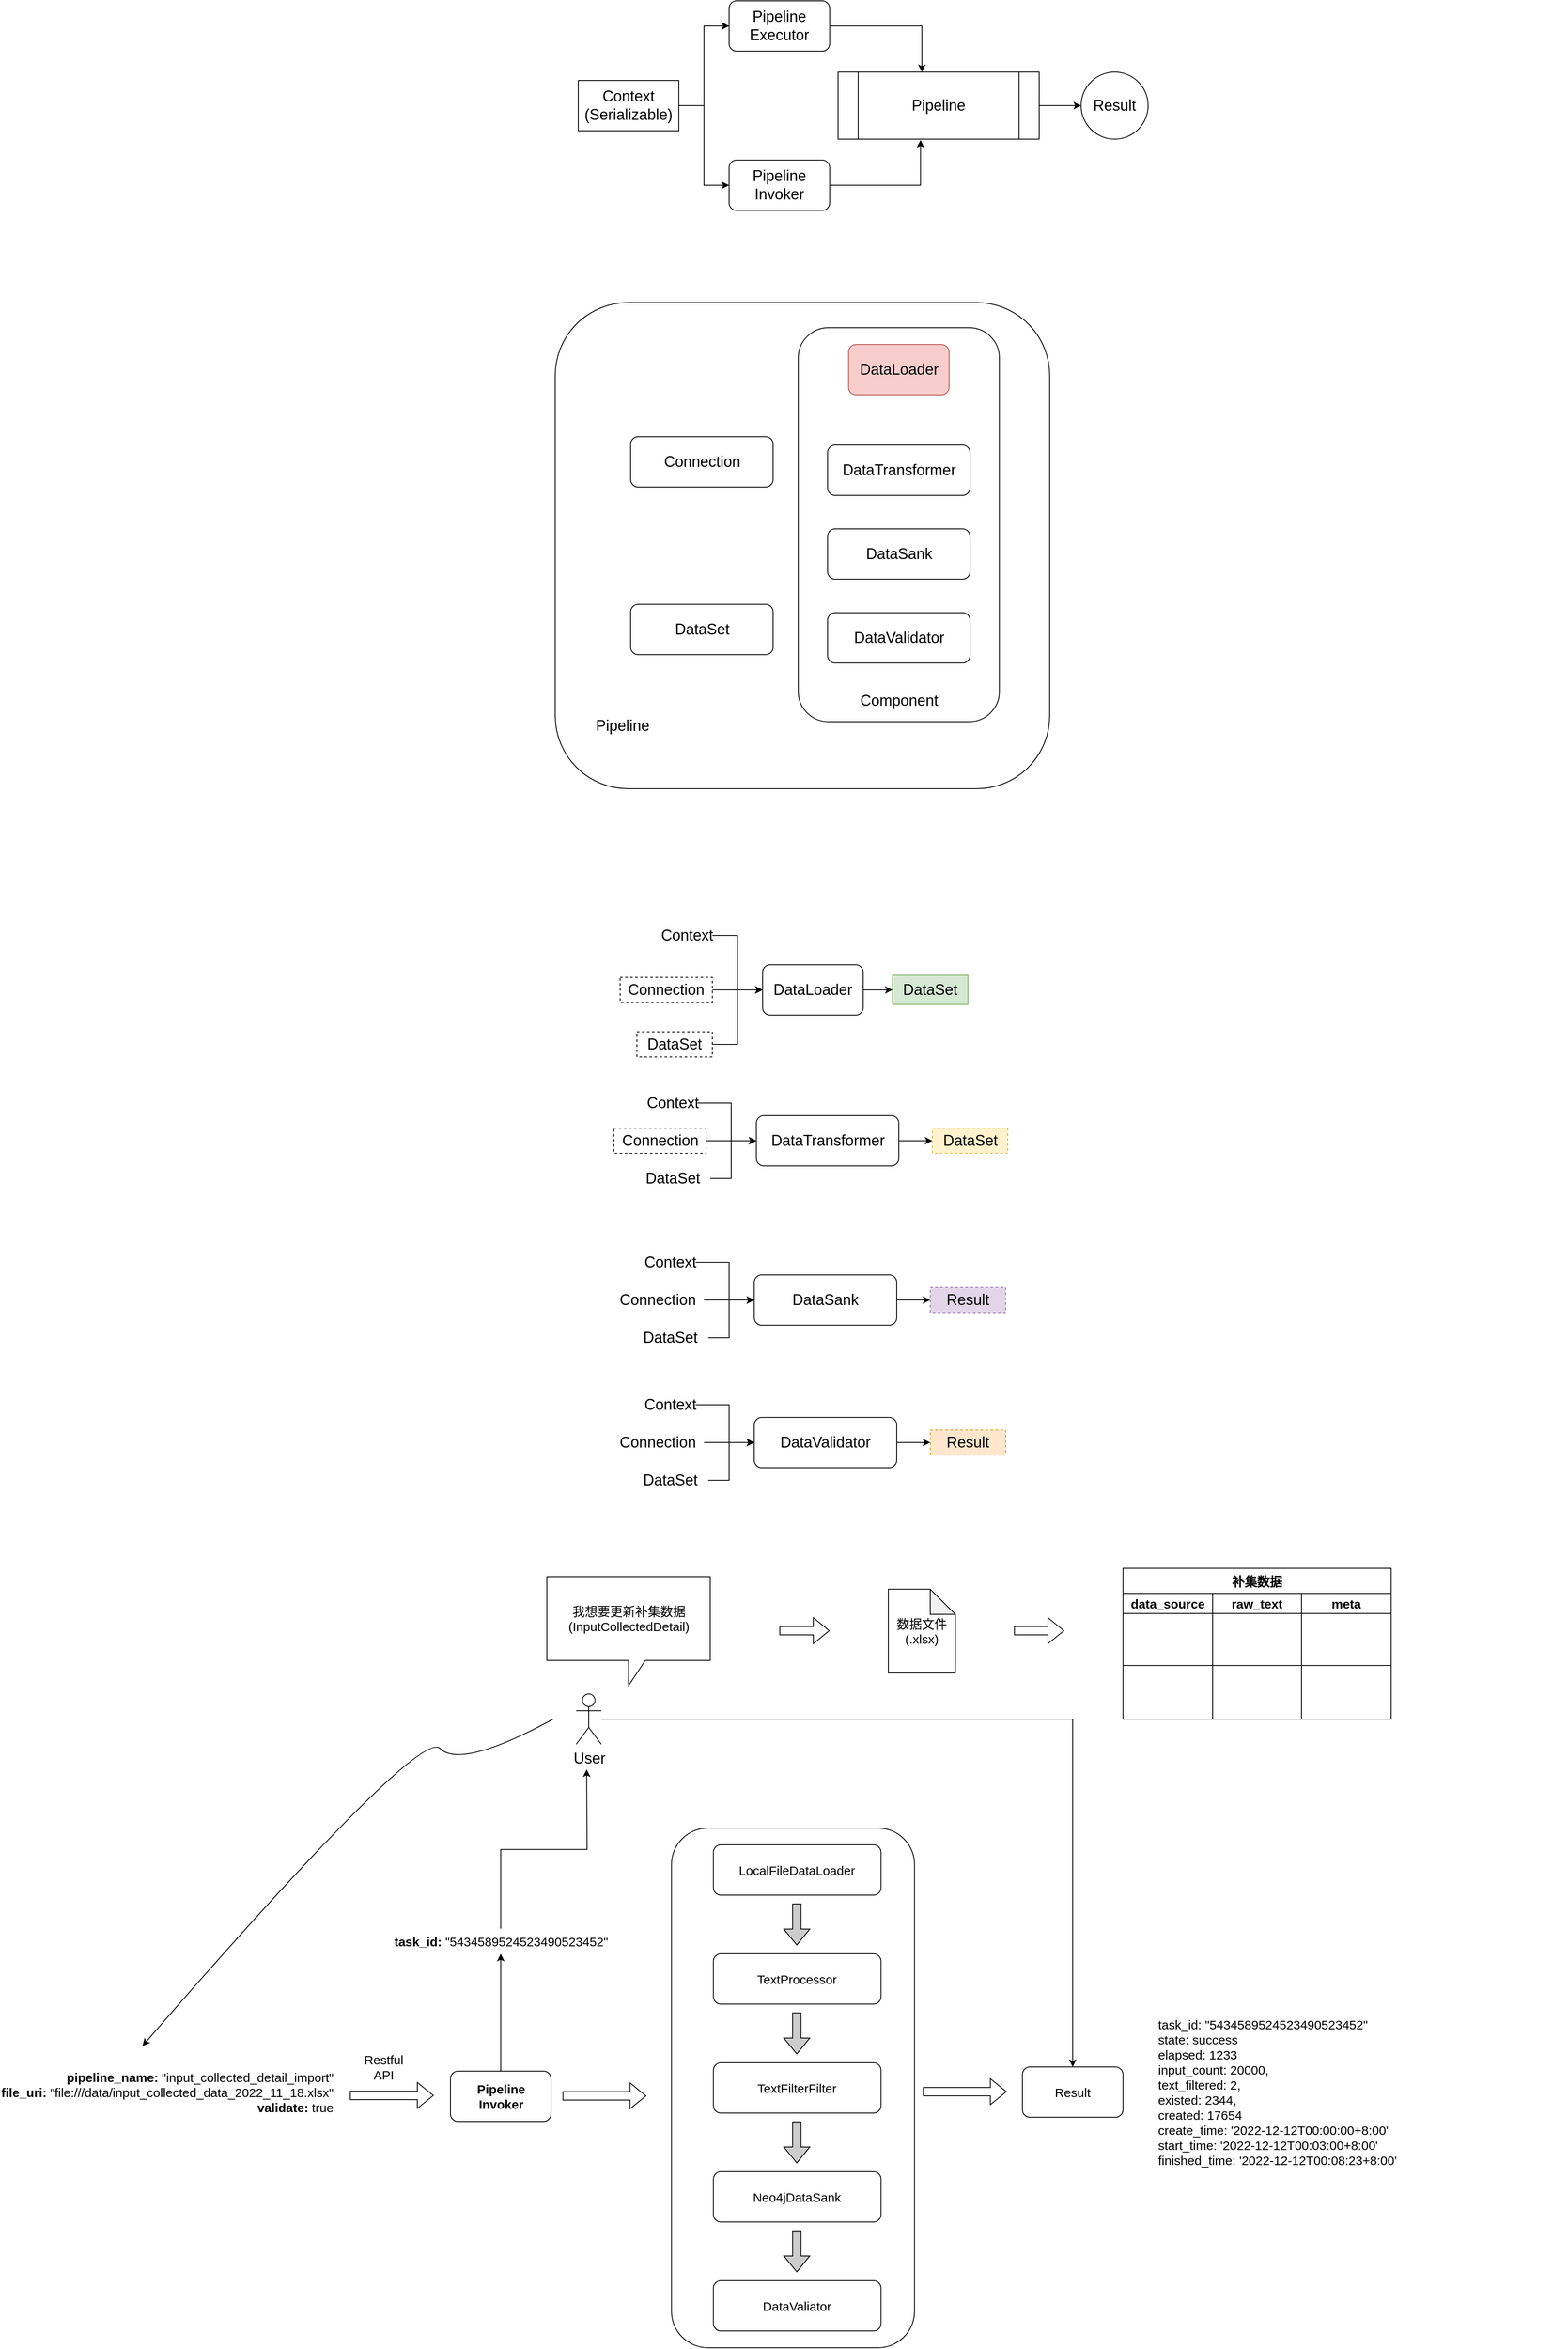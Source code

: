 <mxfile version="20.5.3" type="github">
  <diagram id="ESfHzFhIp8_Np-J2azcc" name="Page-1">
    <mxGraphModel dx="2916" dy="1153" grid="1" gridSize="10" guides="1" tooltips="1" connect="1" arrows="1" fold="1" page="1" pageScale="1" pageWidth="850" pageHeight="1100" math="0" shadow="0">
      <root>
        <mxCell id="0" />
        <mxCell id="1" parent="0" />
        <mxCell id="DQuGTHQYeRv185xnL4Ju-9" style="edgeStyle=orthogonalEdgeStyle;rounded=0;orthogonalLoop=1;jettySize=auto;html=1;fontSize=18;" edge="1" parent="1" source="uScZJCT3d9wsoi-lr6Ei-2" target="DQuGTHQYeRv185xnL4Ju-8">
          <mxGeometry relative="1" as="geometry" />
        </mxCell>
        <mxCell id="uScZJCT3d9wsoi-lr6Ei-2" value="Pipeline" style="shape=process;whiteSpace=wrap;html=1;backgroundOutline=1;fontSize=18;" parent="1" vertex="1">
          <mxGeometry x="420" y="145" width="240" height="80" as="geometry" />
        </mxCell>
        <mxCell id="DQuGTHQYeRv185xnL4Ju-3" style="edgeStyle=orthogonalEdgeStyle;rounded=0;orthogonalLoop=1;jettySize=auto;html=1;fontSize=18;" edge="1" parent="1" source="DQuGTHQYeRv185xnL4Ju-1" target="uScZJCT3d9wsoi-lr6Ei-2">
          <mxGeometry relative="1" as="geometry">
            <Array as="points">
              <mxPoint x="520" y="90" />
            </Array>
          </mxGeometry>
        </mxCell>
        <mxCell id="DQuGTHQYeRv185xnL4Ju-1" value="Pipeline&lt;br&gt;Executor" style="rounded=1;whiteSpace=wrap;html=1;fontSize=18;" vertex="1" parent="1">
          <mxGeometry x="290" y="60" width="120" height="60" as="geometry" />
        </mxCell>
        <mxCell id="DQuGTHQYeRv185xnL4Ju-4" style="edgeStyle=orthogonalEdgeStyle;rounded=0;orthogonalLoop=1;jettySize=auto;html=1;entryX=0.41;entryY=1.013;entryDx=0;entryDy=0;fontSize=18;entryPerimeter=0;" edge="1" parent="1" source="DQuGTHQYeRv185xnL4Ju-2" target="uScZJCT3d9wsoi-lr6Ei-2">
          <mxGeometry relative="1" as="geometry" />
        </mxCell>
        <mxCell id="DQuGTHQYeRv185xnL4Ju-2" value="Pipeline&lt;br&gt;Invoker" style="rounded=1;whiteSpace=wrap;html=1;fontSize=18;" vertex="1" parent="1">
          <mxGeometry x="290" y="250" width="120" height="60" as="geometry" />
        </mxCell>
        <mxCell id="DQuGTHQYeRv185xnL4Ju-6" style="edgeStyle=orthogonalEdgeStyle;rounded=0;orthogonalLoop=1;jettySize=auto;html=1;entryX=0;entryY=0.5;entryDx=0;entryDy=0;fontSize=18;" edge="1" parent="1" source="DQuGTHQYeRv185xnL4Ju-5" target="DQuGTHQYeRv185xnL4Ju-1">
          <mxGeometry relative="1" as="geometry" />
        </mxCell>
        <mxCell id="DQuGTHQYeRv185xnL4Ju-7" style="edgeStyle=orthogonalEdgeStyle;rounded=0;orthogonalLoop=1;jettySize=auto;html=1;entryX=0;entryY=0.5;entryDx=0;entryDy=0;fontSize=18;" edge="1" parent="1" source="DQuGTHQYeRv185xnL4Ju-5" target="DQuGTHQYeRv185xnL4Ju-2">
          <mxGeometry relative="1" as="geometry" />
        </mxCell>
        <mxCell id="DQuGTHQYeRv185xnL4Ju-5" value="Context&lt;br&gt;(Serializable)" style="rounded=0;whiteSpace=wrap;html=1;fontSize=18;" vertex="1" parent="1">
          <mxGeometry x="110" y="155" width="120" height="60" as="geometry" />
        </mxCell>
        <mxCell id="DQuGTHQYeRv185xnL4Ju-8" value="Result" style="ellipse;whiteSpace=wrap;html=1;aspect=fixed;fontSize=18;" vertex="1" parent="1">
          <mxGeometry x="710" y="145" width="80" height="80" as="geometry" />
        </mxCell>
        <mxCell id="DQuGTHQYeRv185xnL4Ju-48" value="" style="group" vertex="1" connectable="0" parent="1">
          <mxGeometry x="160" y="1160" width="415" height="160" as="geometry" />
        </mxCell>
        <mxCell id="DQuGTHQYeRv185xnL4Ju-36" value="DataLoader" style="rounded=1;whiteSpace=wrap;html=1;fontSize=18;fillColor=none;" vertex="1" parent="DQuGTHQYeRv185xnL4Ju-48">
          <mxGeometry x="170" y="50" width="120" height="60" as="geometry" />
        </mxCell>
        <mxCell id="DQuGTHQYeRv185xnL4Ju-39" style="edgeStyle=orthogonalEdgeStyle;rounded=0;orthogonalLoop=1;jettySize=auto;html=1;entryX=0;entryY=0.5;entryDx=0;entryDy=0;fontSize=18;" edge="1" parent="DQuGTHQYeRv185xnL4Ju-48" source="DQuGTHQYeRv185xnL4Ju-37" target="DQuGTHQYeRv185xnL4Ju-36">
          <mxGeometry relative="1" as="geometry" />
        </mxCell>
        <mxCell id="DQuGTHQYeRv185xnL4Ju-37" value="Context" style="text;html=1;strokeColor=none;fillColor=none;align=center;verticalAlign=middle;whiteSpace=wrap;rounded=0;fontSize=18;" vertex="1" parent="DQuGTHQYeRv185xnL4Ju-48">
          <mxGeometry x="50" width="60" height="30" as="geometry" />
        </mxCell>
        <mxCell id="DQuGTHQYeRv185xnL4Ju-40" style="edgeStyle=orthogonalEdgeStyle;rounded=0;orthogonalLoop=1;jettySize=auto;html=1;entryX=0;entryY=0.5;entryDx=0;entryDy=0;fontSize=18;" edge="1" parent="DQuGTHQYeRv185xnL4Ju-48" source="DQuGTHQYeRv185xnL4Ju-38" target="DQuGTHQYeRv185xnL4Ju-36">
          <mxGeometry relative="1" as="geometry" />
        </mxCell>
        <mxCell id="DQuGTHQYeRv185xnL4Ju-38" value="DataSet" style="text;html=1;strokeColor=default;fillColor=none;align=center;verticalAlign=middle;whiteSpace=wrap;rounded=0;fontSize=18;dashed=1;" vertex="1" parent="DQuGTHQYeRv185xnL4Ju-48">
          <mxGeometry x="20" y="130" width="90" height="30" as="geometry" />
        </mxCell>
        <mxCell id="DQuGTHQYeRv185xnL4Ju-41" value="DataSet" style="text;html=1;strokeColor=#82b366;fillColor=#d5e8d4;align=center;verticalAlign=middle;whiteSpace=wrap;rounded=0;fontSize=18;" vertex="1" parent="DQuGTHQYeRv185xnL4Ju-48">
          <mxGeometry x="325" y="62.5" width="90" height="35" as="geometry" />
        </mxCell>
        <mxCell id="DQuGTHQYeRv185xnL4Ju-42" style="rounded=0;orthogonalLoop=1;jettySize=auto;html=1;fontSize=18;" edge="1" parent="DQuGTHQYeRv185xnL4Ju-48" source="DQuGTHQYeRv185xnL4Ju-36" target="DQuGTHQYeRv185xnL4Ju-41">
          <mxGeometry relative="1" as="geometry" />
        </mxCell>
        <mxCell id="DQuGTHQYeRv185xnL4Ju-44" style="edgeStyle=orthogonalEdgeStyle;rounded=0;orthogonalLoop=1;jettySize=auto;html=1;entryX=0;entryY=0.5;entryDx=0;entryDy=0;fontSize=18;" edge="1" parent="DQuGTHQYeRv185xnL4Ju-48" source="DQuGTHQYeRv185xnL4Ju-43" target="DQuGTHQYeRv185xnL4Ju-36">
          <mxGeometry relative="1" as="geometry" />
        </mxCell>
        <mxCell id="DQuGTHQYeRv185xnL4Ju-43" value="Connection" style="text;html=1;strokeColor=default;fillColor=none;align=center;verticalAlign=middle;whiteSpace=wrap;rounded=0;fontSize=18;dashed=1;" vertex="1" parent="DQuGTHQYeRv185xnL4Ju-48">
          <mxGeometry y="65" width="110" height="30" as="geometry" />
        </mxCell>
        <mxCell id="DQuGTHQYeRv185xnL4Ju-80" value="" style="group" vertex="1" connectable="0" parent="1">
          <mxGeometry x="152.5" y="1360" width="470" height="120" as="geometry" />
        </mxCell>
        <mxCell id="DQuGTHQYeRv185xnL4Ju-47" value="DataTransformer" style="rounded=1;whiteSpace=wrap;html=1;fontSize=18;fillColor=none;" vertex="1" parent="DQuGTHQYeRv185xnL4Ju-80">
          <mxGeometry x="170" y="30" width="170" height="60" as="geometry" />
        </mxCell>
        <mxCell id="DQuGTHQYeRv185xnL4Ju-62" style="edgeStyle=orthogonalEdgeStyle;rounded=0;orthogonalLoop=1;jettySize=auto;html=1;entryX=0;entryY=0.5;entryDx=0;entryDy=0;fontSize=18;" edge="1" parent="DQuGTHQYeRv185xnL4Ju-80" source="DQuGTHQYeRv185xnL4Ju-49" target="DQuGTHQYeRv185xnL4Ju-47">
          <mxGeometry relative="1" as="geometry">
            <Array as="points">
              <mxPoint x="140" y="15" />
              <mxPoint x="140" y="60" />
            </Array>
          </mxGeometry>
        </mxCell>
        <mxCell id="DQuGTHQYeRv185xnL4Ju-49" value="Context" style="text;html=1;strokeColor=none;fillColor=none;align=center;verticalAlign=middle;whiteSpace=wrap;rounded=0;fontSize=18;" vertex="1" parent="DQuGTHQYeRv185xnL4Ju-80">
          <mxGeometry x="40" width="60" height="30" as="geometry" />
        </mxCell>
        <mxCell id="DQuGTHQYeRv185xnL4Ju-79" style="edgeStyle=orthogonalEdgeStyle;rounded=0;orthogonalLoop=1;jettySize=auto;html=1;entryX=0;entryY=0.5;entryDx=0;entryDy=0;fontSize=18;" edge="1" parent="DQuGTHQYeRv185xnL4Ju-80" source="DQuGTHQYeRv185xnL4Ju-60" target="DQuGTHQYeRv185xnL4Ju-47">
          <mxGeometry relative="1" as="geometry">
            <Array as="points">
              <mxPoint x="140" y="105" />
              <mxPoint x="140" y="60" />
            </Array>
          </mxGeometry>
        </mxCell>
        <mxCell id="DQuGTHQYeRv185xnL4Ju-60" value="DataSet" style="text;html=1;strokeColor=none;fillColor=none;align=center;verticalAlign=middle;whiteSpace=wrap;rounded=0;fontSize=18;dashed=1;" vertex="1" parent="DQuGTHQYeRv185xnL4Ju-80">
          <mxGeometry x="25" y="90" width="90" height="30" as="geometry" />
        </mxCell>
        <mxCell id="DQuGTHQYeRv185xnL4Ju-64" value="DataSet" style="text;html=1;strokeColor=#d6b656;fillColor=#fff2cc;align=center;verticalAlign=middle;whiteSpace=wrap;rounded=0;fontSize=18;dashed=1;" vertex="1" parent="DQuGTHQYeRv185xnL4Ju-80">
          <mxGeometry x="380" y="45" width="90" height="30" as="geometry" />
        </mxCell>
        <mxCell id="DQuGTHQYeRv185xnL4Ju-65" style="edgeStyle=orthogonalEdgeStyle;rounded=0;orthogonalLoop=1;jettySize=auto;html=1;fontSize=18;" edge="1" parent="DQuGTHQYeRv185xnL4Ju-80" source="DQuGTHQYeRv185xnL4Ju-47" target="DQuGTHQYeRv185xnL4Ju-64">
          <mxGeometry relative="1" as="geometry" />
        </mxCell>
        <mxCell id="DQuGTHQYeRv185xnL4Ju-77" style="edgeStyle=orthogonalEdgeStyle;rounded=0;orthogonalLoop=1;jettySize=auto;html=1;entryX=0;entryY=0.5;entryDx=0;entryDy=0;fontSize=18;" edge="1" parent="DQuGTHQYeRv185xnL4Ju-80" source="DQuGTHQYeRv185xnL4Ju-76" target="DQuGTHQYeRv185xnL4Ju-47">
          <mxGeometry relative="1" as="geometry" />
        </mxCell>
        <mxCell id="DQuGTHQYeRv185xnL4Ju-76" value="Connection" style="text;html=1;strokeColor=default;fillColor=none;align=center;verticalAlign=middle;whiteSpace=wrap;rounded=0;fontSize=18;dashed=1;" vertex="1" parent="DQuGTHQYeRv185xnL4Ju-80">
          <mxGeometry y="45" width="110" height="30" as="geometry" />
        </mxCell>
        <mxCell id="DQuGTHQYeRv185xnL4Ju-81" value="" style="group" vertex="1" connectable="0" parent="1">
          <mxGeometry x="82.5" y="420" width="590" height="580" as="geometry" />
        </mxCell>
        <mxCell id="DQuGTHQYeRv185xnL4Ju-31" value="" style="rounded=1;whiteSpace=wrap;html=1;fontSize=18;fillColor=none;" vertex="1" parent="DQuGTHQYeRv185xnL4Ju-81">
          <mxGeometry width="590" height="580" as="geometry" />
        </mxCell>
        <mxCell id="DQuGTHQYeRv185xnL4Ju-26" value="Connection" style="rounded=1;whiteSpace=wrap;html=1;fontSize=18;" vertex="1" parent="DQuGTHQYeRv185xnL4Ju-81">
          <mxGeometry x="90" y="160" width="170" height="60" as="geometry" />
        </mxCell>
        <mxCell id="DQuGTHQYeRv185xnL4Ju-29" value="DataSet" style="rounded=1;whiteSpace=wrap;html=1;fontSize=18;" vertex="1" parent="DQuGTHQYeRv185xnL4Ju-81">
          <mxGeometry x="90" y="360" width="170" height="60" as="geometry" />
        </mxCell>
        <mxCell id="DQuGTHQYeRv185xnL4Ju-33" value="Pipeline" style="text;html=1;strokeColor=none;fillColor=none;align=center;verticalAlign=middle;whiteSpace=wrap;rounded=0;fontSize=18;" vertex="1" parent="DQuGTHQYeRv185xnL4Ju-81">
          <mxGeometry x="50" y="490" width="60" height="30" as="geometry" />
        </mxCell>
        <mxCell id="DQuGTHQYeRv185xnL4Ju-24" value="" style="rounded=1;whiteSpace=wrap;html=1;fontSize=18;fillColor=none;movable=1;resizable=1;rotatable=1;deletable=1;editable=1;connectable=1;" vertex="1" parent="DQuGTHQYeRv185xnL4Ju-81">
          <mxGeometry x="290" y="30" width="240" height="470" as="geometry" />
        </mxCell>
        <mxCell id="DQuGTHQYeRv185xnL4Ju-11" value="DataTransformer" style="rounded=1;whiteSpace=wrap;html=1;fontSize=18;movable=1;resizable=1;rotatable=1;deletable=1;editable=1;connectable=1;" vertex="1" parent="DQuGTHQYeRv185xnL4Ju-81">
          <mxGeometry x="325" y="170" width="170" height="60" as="geometry" />
        </mxCell>
        <mxCell id="DQuGTHQYeRv185xnL4Ju-16" value="DataLoader" style="rounded=1;whiteSpace=wrap;html=1;fontSize=18;fillColor=#f8cecc;strokeColor=#b85450;movable=1;resizable=1;rotatable=1;deletable=1;editable=1;connectable=1;" vertex="1" parent="DQuGTHQYeRv185xnL4Ju-81">
          <mxGeometry x="350" y="50" width="120" height="60" as="geometry" />
        </mxCell>
        <mxCell id="DQuGTHQYeRv185xnL4Ju-17" value="DataSank" style="rounded=1;whiteSpace=wrap;html=1;fontSize=18;movable=1;resizable=1;rotatable=1;deletable=1;editable=1;connectable=1;" vertex="1" parent="DQuGTHQYeRv185xnL4Ju-81">
          <mxGeometry x="325" y="270" width="170" height="60" as="geometry" />
        </mxCell>
        <mxCell id="DQuGTHQYeRv185xnL4Ju-18" value="DataValidator" style="rounded=1;whiteSpace=wrap;html=1;fontSize=18;movable=1;resizable=1;rotatable=1;deletable=1;editable=1;connectable=1;" vertex="1" parent="DQuGTHQYeRv185xnL4Ju-81">
          <mxGeometry x="325" y="370" width="170" height="60" as="geometry" />
        </mxCell>
        <mxCell id="DQuGTHQYeRv185xnL4Ju-28" value="Component" style="text;html=1;strokeColor=none;fillColor=none;align=center;verticalAlign=middle;whiteSpace=wrap;rounded=0;fontSize=18;movable=1;resizable=1;rotatable=1;deletable=1;editable=1;connectable=1;" vertex="1" parent="DQuGTHQYeRv185xnL4Ju-81">
          <mxGeometry x="380" y="460" width="60" height="30" as="geometry" />
        </mxCell>
        <mxCell id="DQuGTHQYeRv185xnL4Ju-82" value="" style="group" vertex="1" connectable="0" parent="1">
          <mxGeometry x="150" y="1550" width="470" height="120" as="geometry" />
        </mxCell>
        <mxCell id="DQuGTHQYeRv185xnL4Ju-83" value="DataSank" style="rounded=1;whiteSpace=wrap;html=1;fontSize=18;fillColor=none;" vertex="1" parent="DQuGTHQYeRv185xnL4Ju-82">
          <mxGeometry x="170" y="30" width="170" height="60" as="geometry" />
        </mxCell>
        <mxCell id="DQuGTHQYeRv185xnL4Ju-84" style="edgeStyle=orthogonalEdgeStyle;rounded=0;orthogonalLoop=1;jettySize=auto;html=1;entryX=0;entryY=0.5;entryDx=0;entryDy=0;fontSize=18;" edge="1" parent="DQuGTHQYeRv185xnL4Ju-82" source="DQuGTHQYeRv185xnL4Ju-85" target="DQuGTHQYeRv185xnL4Ju-83">
          <mxGeometry relative="1" as="geometry">
            <Array as="points">
              <mxPoint x="140" y="15" />
              <mxPoint x="140" y="60" />
            </Array>
          </mxGeometry>
        </mxCell>
        <mxCell id="DQuGTHQYeRv185xnL4Ju-85" value="Context" style="text;html=1;strokeColor=none;fillColor=none;align=center;verticalAlign=middle;whiteSpace=wrap;rounded=0;fontSize=18;" vertex="1" parent="DQuGTHQYeRv185xnL4Ju-82">
          <mxGeometry x="40" width="60" height="30" as="geometry" />
        </mxCell>
        <mxCell id="DQuGTHQYeRv185xnL4Ju-86" style="edgeStyle=orthogonalEdgeStyle;rounded=0;orthogonalLoop=1;jettySize=auto;html=1;entryX=0;entryY=0.5;entryDx=0;entryDy=0;fontSize=18;" edge="1" parent="DQuGTHQYeRv185xnL4Ju-82" source="DQuGTHQYeRv185xnL4Ju-87" target="DQuGTHQYeRv185xnL4Ju-83">
          <mxGeometry relative="1" as="geometry">
            <Array as="points">
              <mxPoint x="140" y="105" />
              <mxPoint x="140" y="60" />
            </Array>
          </mxGeometry>
        </mxCell>
        <mxCell id="DQuGTHQYeRv185xnL4Ju-87" value="DataSet" style="text;html=1;strokeColor=none;fillColor=none;align=center;verticalAlign=middle;whiteSpace=wrap;rounded=0;fontSize=18;dashed=1;" vertex="1" parent="DQuGTHQYeRv185xnL4Ju-82">
          <mxGeometry x="25" y="90" width="90" height="30" as="geometry" />
        </mxCell>
        <mxCell id="DQuGTHQYeRv185xnL4Ju-88" value="Result" style="text;html=1;strokeColor=#9673a6;fillColor=#e1d5e7;align=center;verticalAlign=middle;whiteSpace=wrap;rounded=0;fontSize=18;dashed=1;" vertex="1" parent="DQuGTHQYeRv185xnL4Ju-82">
          <mxGeometry x="380" y="45" width="90" height="30" as="geometry" />
        </mxCell>
        <mxCell id="DQuGTHQYeRv185xnL4Ju-89" style="edgeStyle=orthogonalEdgeStyle;rounded=0;orthogonalLoop=1;jettySize=auto;html=1;fontSize=18;" edge="1" parent="DQuGTHQYeRv185xnL4Ju-82" source="DQuGTHQYeRv185xnL4Ju-83" target="DQuGTHQYeRv185xnL4Ju-88">
          <mxGeometry relative="1" as="geometry" />
        </mxCell>
        <mxCell id="DQuGTHQYeRv185xnL4Ju-90" style="edgeStyle=orthogonalEdgeStyle;rounded=0;orthogonalLoop=1;jettySize=auto;html=1;entryX=0;entryY=0.5;entryDx=0;entryDy=0;fontSize=18;" edge="1" parent="DQuGTHQYeRv185xnL4Ju-82" source="DQuGTHQYeRv185xnL4Ju-91" target="DQuGTHQYeRv185xnL4Ju-83">
          <mxGeometry relative="1" as="geometry" />
        </mxCell>
        <mxCell id="DQuGTHQYeRv185xnL4Ju-91" value="Connection" style="text;html=1;strokeColor=none;fillColor=none;align=center;verticalAlign=middle;whiteSpace=wrap;rounded=0;fontSize=18;dashed=1;" vertex="1" parent="DQuGTHQYeRv185xnL4Ju-82">
          <mxGeometry y="45" width="110" height="30" as="geometry" />
        </mxCell>
        <mxCell id="DQuGTHQYeRv185xnL4Ju-92" value="" style="group" vertex="1" connectable="0" parent="1">
          <mxGeometry x="150" y="1720" width="470" height="120" as="geometry" />
        </mxCell>
        <mxCell id="DQuGTHQYeRv185xnL4Ju-93" value="DataValidator" style="rounded=1;whiteSpace=wrap;html=1;fontSize=18;fillColor=none;" vertex="1" parent="DQuGTHQYeRv185xnL4Ju-92">
          <mxGeometry x="170" y="30" width="170" height="60" as="geometry" />
        </mxCell>
        <mxCell id="DQuGTHQYeRv185xnL4Ju-94" style="edgeStyle=orthogonalEdgeStyle;rounded=0;orthogonalLoop=1;jettySize=auto;html=1;entryX=0;entryY=0.5;entryDx=0;entryDy=0;fontSize=18;" edge="1" parent="DQuGTHQYeRv185xnL4Ju-92" source="DQuGTHQYeRv185xnL4Ju-95" target="DQuGTHQYeRv185xnL4Ju-93">
          <mxGeometry relative="1" as="geometry">
            <Array as="points">
              <mxPoint x="140" y="15" />
              <mxPoint x="140" y="60" />
            </Array>
          </mxGeometry>
        </mxCell>
        <mxCell id="DQuGTHQYeRv185xnL4Ju-95" value="Context" style="text;html=1;strokeColor=none;fillColor=none;align=center;verticalAlign=middle;whiteSpace=wrap;rounded=0;fontSize=18;" vertex="1" parent="DQuGTHQYeRv185xnL4Ju-92">
          <mxGeometry x="40" width="60" height="30" as="geometry" />
        </mxCell>
        <mxCell id="DQuGTHQYeRv185xnL4Ju-96" style="edgeStyle=orthogonalEdgeStyle;rounded=0;orthogonalLoop=1;jettySize=auto;html=1;entryX=0;entryY=0.5;entryDx=0;entryDy=0;fontSize=18;" edge="1" parent="DQuGTHQYeRv185xnL4Ju-92" source="DQuGTHQYeRv185xnL4Ju-97" target="DQuGTHQYeRv185xnL4Ju-93">
          <mxGeometry relative="1" as="geometry">
            <Array as="points">
              <mxPoint x="140" y="105" />
              <mxPoint x="140" y="60" />
            </Array>
          </mxGeometry>
        </mxCell>
        <mxCell id="DQuGTHQYeRv185xnL4Ju-97" value="DataSet" style="text;html=1;strokeColor=none;fillColor=none;align=center;verticalAlign=middle;whiteSpace=wrap;rounded=0;fontSize=18;dashed=1;" vertex="1" parent="DQuGTHQYeRv185xnL4Ju-92">
          <mxGeometry x="25" y="90" width="90" height="30" as="geometry" />
        </mxCell>
        <mxCell id="DQuGTHQYeRv185xnL4Ju-98" value="Result" style="text;html=1;strokeColor=#d79b00;fillColor=#ffe6cc;align=center;verticalAlign=middle;whiteSpace=wrap;rounded=0;fontSize=18;dashed=1;" vertex="1" parent="DQuGTHQYeRv185xnL4Ju-92">
          <mxGeometry x="380" y="45" width="90" height="30" as="geometry" />
        </mxCell>
        <mxCell id="DQuGTHQYeRv185xnL4Ju-99" style="edgeStyle=orthogonalEdgeStyle;rounded=0;orthogonalLoop=1;jettySize=auto;html=1;fontSize=18;" edge="1" parent="DQuGTHQYeRv185xnL4Ju-92" source="DQuGTHQYeRv185xnL4Ju-93" target="DQuGTHQYeRv185xnL4Ju-98">
          <mxGeometry relative="1" as="geometry" />
        </mxCell>
        <mxCell id="DQuGTHQYeRv185xnL4Ju-100" style="edgeStyle=orthogonalEdgeStyle;rounded=0;orthogonalLoop=1;jettySize=auto;html=1;entryX=0;entryY=0.5;entryDx=0;entryDy=0;fontSize=18;" edge="1" parent="DQuGTHQYeRv185xnL4Ju-92" source="DQuGTHQYeRv185xnL4Ju-101" target="DQuGTHQYeRv185xnL4Ju-93">
          <mxGeometry relative="1" as="geometry" />
        </mxCell>
        <mxCell id="DQuGTHQYeRv185xnL4Ju-101" value="Connection" style="text;html=1;strokeColor=none;fillColor=none;align=center;verticalAlign=middle;whiteSpace=wrap;rounded=0;fontSize=18;dashed=1;" vertex="1" parent="DQuGTHQYeRv185xnL4Ju-92">
          <mxGeometry y="45" width="110" height="30" as="geometry" />
        </mxCell>
        <mxCell id="DQuGTHQYeRv185xnL4Ju-149" style="edgeStyle=orthogonalEdgeStyle;rounded=0;orthogonalLoop=1;jettySize=auto;html=1;entryX=0.5;entryY=0;entryDx=0;entryDy=0;labelBackgroundColor=#808080;fontSize=15;fillColor=#CCCCCC;" edge="1" parent="1" source="DQuGTHQYeRv185xnL4Ju-102" target="DQuGTHQYeRv185xnL4Ju-140">
          <mxGeometry relative="1" as="geometry" />
        </mxCell>
        <mxCell id="DQuGTHQYeRv185xnL4Ju-102" value="User" style="shape=umlActor;verticalLabelPosition=bottom;verticalAlign=top;html=1;outlineConnect=0;strokeColor=default;fontSize=18;fillColor=none;" vertex="1" parent="1">
          <mxGeometry x="107.5" y="2080" width="30" height="60" as="geometry" />
        </mxCell>
        <mxCell id="DQuGTHQYeRv185xnL4Ju-104" value="我想要更新补集数据(InputCollectedDetail)" style="shape=callout;whiteSpace=wrap;html=1;perimeter=calloutPerimeter;strokeColor=default;fontSize=15;fillColor=none;" vertex="1" parent="1">
          <mxGeometry x="72.5" y="1940" width="195" height="130" as="geometry" />
        </mxCell>
        <mxCell id="DQuGTHQYeRv185xnL4Ju-105" value="数据文件(.xlsx)" style="shape=note;whiteSpace=wrap;html=1;backgroundOutline=1;darkOpacity=0.05;strokeColor=default;fontSize=15;fillColor=none;" vertex="1" parent="1">
          <mxGeometry x="480" y="1955" width="80" height="100" as="geometry" />
        </mxCell>
        <mxCell id="DQuGTHQYeRv185xnL4Ju-106" value="补集数据" style="shape=table;startSize=30;container=1;collapsible=0;childLayout=tableLayout;fontStyle=1;align=center;strokeColor=default;fontSize=15;fillColor=none;" vertex="1" parent="1">
          <mxGeometry x="760" y="1930" width="320" height="180" as="geometry" />
        </mxCell>
        <mxCell id="DQuGTHQYeRv185xnL4Ju-107" value="" style="shape=tableRow;horizontal=0;startSize=0;swimlaneHead=0;swimlaneBody=0;top=0;left=0;bottom=0;right=0;collapsible=0;dropTarget=0;fillColor=none;points=[[0,0.5],[1,0.5]];portConstraint=eastwest;strokeColor=default;fontSize=15;" vertex="1" parent="DQuGTHQYeRv185xnL4Ju-106">
          <mxGeometry y="30" width="320" height="24" as="geometry" />
        </mxCell>
        <mxCell id="DQuGTHQYeRv185xnL4Ju-108" value="&lt;b&gt;data_source&lt;/b&gt;" style="shape=partialRectangle;html=1;whiteSpace=wrap;connectable=0;fillColor=none;top=0;left=0;bottom=0;right=0;overflow=hidden;strokeColor=default;fontSize=15;" vertex="1" parent="DQuGTHQYeRv185xnL4Ju-107">
          <mxGeometry width="107" height="24" as="geometry">
            <mxRectangle width="107" height="24" as="alternateBounds" />
          </mxGeometry>
        </mxCell>
        <mxCell id="DQuGTHQYeRv185xnL4Ju-109" value="&lt;b&gt;raw_text&lt;/b&gt;" style="shape=partialRectangle;html=1;whiteSpace=wrap;connectable=0;fillColor=none;top=0;left=0;bottom=0;right=0;overflow=hidden;strokeColor=default;fontSize=15;" vertex="1" parent="DQuGTHQYeRv185xnL4Ju-107">
          <mxGeometry x="107" width="106" height="24" as="geometry">
            <mxRectangle width="106" height="24" as="alternateBounds" />
          </mxGeometry>
        </mxCell>
        <mxCell id="DQuGTHQYeRv185xnL4Ju-110" value="&lt;b&gt;meta&lt;/b&gt;" style="shape=partialRectangle;html=1;whiteSpace=wrap;connectable=0;fillColor=none;top=0;left=0;bottom=0;right=0;overflow=hidden;strokeColor=default;fontSize=15;" vertex="1" parent="DQuGTHQYeRv185xnL4Ju-107">
          <mxGeometry x="213" width="107" height="24" as="geometry">
            <mxRectangle width="107" height="24" as="alternateBounds" />
          </mxGeometry>
        </mxCell>
        <mxCell id="DQuGTHQYeRv185xnL4Ju-111" value="" style="shape=tableRow;horizontal=0;startSize=0;swimlaneHead=0;swimlaneBody=0;top=0;left=0;bottom=0;right=0;collapsible=0;dropTarget=0;fillColor=none;points=[[0,0.5],[1,0.5]];portConstraint=eastwest;strokeColor=default;fontSize=15;" vertex="1" parent="DQuGTHQYeRv185xnL4Ju-106">
          <mxGeometry y="54" width="320" height="62" as="geometry" />
        </mxCell>
        <mxCell id="DQuGTHQYeRv185xnL4Ju-112" value="" style="shape=partialRectangle;html=1;whiteSpace=wrap;connectable=0;fillColor=none;top=0;left=0;bottom=0;right=0;overflow=hidden;strokeColor=default;fontSize=15;" vertex="1" parent="DQuGTHQYeRv185xnL4Ju-111">
          <mxGeometry width="107" height="62" as="geometry">
            <mxRectangle width="107" height="62" as="alternateBounds" />
          </mxGeometry>
        </mxCell>
        <mxCell id="DQuGTHQYeRv185xnL4Ju-113" value="" style="shape=partialRectangle;html=1;whiteSpace=wrap;connectable=0;fillColor=none;top=0;left=0;bottom=0;right=0;overflow=hidden;strokeColor=default;fontSize=15;" vertex="1" parent="DQuGTHQYeRv185xnL4Ju-111">
          <mxGeometry x="107" width="106" height="62" as="geometry">
            <mxRectangle width="106" height="62" as="alternateBounds" />
          </mxGeometry>
        </mxCell>
        <mxCell id="DQuGTHQYeRv185xnL4Ju-114" value="" style="shape=partialRectangle;html=1;whiteSpace=wrap;connectable=0;fillColor=none;top=0;left=0;bottom=0;right=0;overflow=hidden;strokeColor=default;fontSize=15;" vertex="1" parent="DQuGTHQYeRv185xnL4Ju-111">
          <mxGeometry x="213" width="107" height="62" as="geometry">
            <mxRectangle width="107" height="62" as="alternateBounds" />
          </mxGeometry>
        </mxCell>
        <mxCell id="DQuGTHQYeRv185xnL4Ju-115" value="" style="shape=tableRow;horizontal=0;startSize=0;swimlaneHead=0;swimlaneBody=0;top=0;left=0;bottom=0;right=0;collapsible=0;dropTarget=0;fillColor=none;points=[[0,0.5],[1,0.5]];portConstraint=eastwest;strokeColor=default;fontSize=15;" vertex="1" parent="DQuGTHQYeRv185xnL4Ju-106">
          <mxGeometry y="116" width="320" height="64" as="geometry" />
        </mxCell>
        <mxCell id="DQuGTHQYeRv185xnL4Ju-116" value="" style="shape=partialRectangle;html=1;whiteSpace=wrap;connectable=0;fillColor=none;top=0;left=0;bottom=0;right=0;overflow=hidden;strokeColor=default;fontSize=15;" vertex="1" parent="DQuGTHQYeRv185xnL4Ju-115">
          <mxGeometry width="107" height="64" as="geometry">
            <mxRectangle width="107" height="64" as="alternateBounds" />
          </mxGeometry>
        </mxCell>
        <mxCell id="DQuGTHQYeRv185xnL4Ju-117" value="" style="shape=partialRectangle;html=1;whiteSpace=wrap;connectable=0;fillColor=none;top=0;left=0;bottom=0;right=0;overflow=hidden;strokeColor=default;fontSize=15;" vertex="1" parent="DQuGTHQYeRv185xnL4Ju-115">
          <mxGeometry x="107" width="106" height="64" as="geometry">
            <mxRectangle width="106" height="64" as="alternateBounds" />
          </mxGeometry>
        </mxCell>
        <mxCell id="DQuGTHQYeRv185xnL4Ju-118" value="" style="shape=partialRectangle;html=1;whiteSpace=wrap;connectable=0;fillColor=none;top=0;left=0;bottom=0;right=0;overflow=hidden;strokeColor=default;fontSize=15;" vertex="1" parent="DQuGTHQYeRv185xnL4Ju-115">
          <mxGeometry x="213" width="107" height="64" as="geometry">
            <mxRectangle width="107" height="64" as="alternateBounds" />
          </mxGeometry>
        </mxCell>
        <mxCell id="DQuGTHQYeRv185xnL4Ju-119" value="" style="shape=flexArrow;endArrow=classic;html=1;rounded=0;fontSize=15;" edge="1" parent="1">
          <mxGeometry width="50" height="50" relative="1" as="geometry">
            <mxPoint x="350" y="2004.5" as="sourcePoint" />
            <mxPoint x="410" y="2004.5" as="targetPoint" />
          </mxGeometry>
        </mxCell>
        <mxCell id="DQuGTHQYeRv185xnL4Ju-120" value="" style="shape=flexArrow;endArrow=classic;html=1;rounded=0;fontSize=15;" edge="1" parent="1">
          <mxGeometry width="50" height="50" relative="1" as="geometry">
            <mxPoint x="630" y="2004.5" as="sourcePoint" />
            <mxPoint x="690" y="2004.5" as="targetPoint" />
          </mxGeometry>
        </mxCell>
        <mxCell id="DQuGTHQYeRv185xnL4Ju-146" style="edgeStyle=orthogonalEdgeStyle;rounded=0;orthogonalLoop=1;jettySize=auto;html=1;labelBackgroundColor=#808080;fontSize=15;fillColor=#CCCCCC;" edge="1" parent="1" source="DQuGTHQYeRv185xnL4Ju-121" target="DQuGTHQYeRv185xnL4Ju-143">
          <mxGeometry relative="1" as="geometry" />
        </mxCell>
        <mxCell id="DQuGTHQYeRv185xnL4Ju-121" value="&lt;b&gt;Pipeline&lt;br&gt;Invoker&lt;/b&gt;" style="rounded=1;whiteSpace=wrap;html=1;strokeColor=default;fontSize=15;fillColor=none;" vertex="1" parent="1">
          <mxGeometry x="-42.5" y="2530" width="120" height="60" as="geometry" />
        </mxCell>
        <mxCell id="DQuGTHQYeRv185xnL4Ju-123" value="&lt;b&gt;pipeline_name:&amp;nbsp;&lt;/b&gt;&quot;input_collected_detail_import&quot;&lt;b&gt;&lt;br&gt;file_uri: &lt;/b&gt;&quot;file:///data/input_collected_data_2022_11_18.xlsx&quot;&lt;br&gt;&lt;div style=&quot;&quot;&gt;&lt;b style=&quot;background-color: initial;&quot;&gt;validate:&lt;/b&gt;&lt;span style=&quot;background-color: initial;&quot;&gt; true&lt;/span&gt;&lt;/div&gt;" style="text;html=1;strokeColor=none;fillColor=none;align=right;verticalAlign=middle;whiteSpace=wrap;rounded=0;fontSize=15;" vertex="1" parent="1">
          <mxGeometry x="-580" y="2540" width="400" height="30" as="geometry" />
        </mxCell>
        <mxCell id="DQuGTHQYeRv185xnL4Ju-124" value="" style="shape=flexArrow;endArrow=classic;html=1;rounded=0;fontSize=15;" edge="1" parent="1">
          <mxGeometry width="50" height="50" relative="1" as="geometry">
            <mxPoint x="-162.5" y="2559" as="sourcePoint" />
            <mxPoint x="-62.5" y="2559" as="targetPoint" />
          </mxGeometry>
        </mxCell>
        <mxCell id="DQuGTHQYeRv185xnL4Ju-126" value="Restful API" style="text;html=1;strokeColor=none;fillColor=none;align=center;verticalAlign=middle;whiteSpace=wrap;rounded=0;fontSize=15;" vertex="1" parent="1">
          <mxGeometry x="-152.5" y="2510" width="60" height="30" as="geometry" />
        </mxCell>
        <mxCell id="DQuGTHQYeRv185xnL4Ju-138" value="" style="shape=flexArrow;endArrow=classic;html=1;rounded=0;fontSize=15;" edge="1" parent="1">
          <mxGeometry width="50" height="50" relative="1" as="geometry">
            <mxPoint x="91.25" y="2559.5" as="sourcePoint" />
            <mxPoint x="191.25" y="2559.5" as="targetPoint" />
          </mxGeometry>
        </mxCell>
        <mxCell id="DQuGTHQYeRv185xnL4Ju-139" value="" style="group" vertex="1" connectable="0" parent="1">
          <mxGeometry x="221.25" y="2240" width="290" height="620" as="geometry" />
        </mxCell>
        <mxCell id="DQuGTHQYeRv185xnL4Ju-130" value="" style="rounded=1;whiteSpace=wrap;html=1;strokeColor=default;fontSize=15;fillColor=none;" vertex="1" parent="DQuGTHQYeRv185xnL4Ju-139">
          <mxGeometry width="290" height="620" as="geometry" />
        </mxCell>
        <mxCell id="DQuGTHQYeRv185xnL4Ju-125" value="LocalFileDataLoader" style="rounded=1;whiteSpace=wrap;html=1;strokeColor=default;fontSize=15;fillColor=none;" vertex="1" parent="DQuGTHQYeRv185xnL4Ju-139">
          <mxGeometry x="50" y="20" width="200" height="60" as="geometry" />
        </mxCell>
        <mxCell id="DQuGTHQYeRv185xnL4Ju-127" value="TextProcessor" style="rounded=1;whiteSpace=wrap;html=1;strokeColor=default;fontSize=15;fillColor=none;" vertex="1" parent="DQuGTHQYeRv185xnL4Ju-139">
          <mxGeometry x="50" y="150" width="200" height="60" as="geometry" />
        </mxCell>
        <mxCell id="DQuGTHQYeRv185xnL4Ju-128" value="Neo4jDataSank" style="rounded=1;whiteSpace=wrap;html=1;strokeColor=default;fontSize=15;fillColor=none;" vertex="1" parent="DQuGTHQYeRv185xnL4Ju-139">
          <mxGeometry x="50" y="410" width="200" height="60" as="geometry" />
        </mxCell>
        <mxCell id="DQuGTHQYeRv185xnL4Ju-129" value="DataValiator" style="rounded=1;whiteSpace=wrap;html=1;strokeColor=default;fontSize=15;fillColor=none;" vertex="1" parent="DQuGTHQYeRv185xnL4Ju-139">
          <mxGeometry x="50" y="540" width="200" height="60" as="geometry" />
        </mxCell>
        <mxCell id="DQuGTHQYeRv185xnL4Ju-131" value="" style="shape=flexArrow;endArrow=classic;html=1;rounded=0;fontSize=15;labelBackgroundColor=#808080;fillColor=#CCCCCC;" edge="1" parent="DQuGTHQYeRv185xnL4Ju-139">
          <mxGeometry width="50" height="50" relative="1" as="geometry">
            <mxPoint x="149.5" y="90" as="sourcePoint" />
            <mxPoint x="149.5" y="140" as="targetPoint" />
          </mxGeometry>
        </mxCell>
        <mxCell id="DQuGTHQYeRv185xnL4Ju-132" value="" style="shape=flexArrow;endArrow=classic;html=1;rounded=0;fontSize=15;labelBackgroundColor=#808080;fillColor=#CCCCCC;" edge="1" parent="DQuGTHQYeRv185xnL4Ju-139">
          <mxGeometry width="50" height="50" relative="1" as="geometry">
            <mxPoint x="149.5" y="220" as="sourcePoint" />
            <mxPoint x="149.5" y="270" as="targetPoint" />
          </mxGeometry>
        </mxCell>
        <mxCell id="DQuGTHQYeRv185xnL4Ju-133" value="TextFilterFilter" style="rounded=1;whiteSpace=wrap;html=1;strokeColor=default;fontSize=15;fillColor=none;" vertex="1" parent="DQuGTHQYeRv185xnL4Ju-139">
          <mxGeometry x="50" y="280" width="200" height="60" as="geometry" />
        </mxCell>
        <mxCell id="DQuGTHQYeRv185xnL4Ju-134" value="" style="shape=flexArrow;endArrow=classic;html=1;rounded=0;fontSize=15;labelBackgroundColor=#808080;fillColor=#CCCCCC;" edge="1" parent="DQuGTHQYeRv185xnL4Ju-139">
          <mxGeometry width="50" height="50" relative="1" as="geometry">
            <mxPoint x="149.5" y="350" as="sourcePoint" />
            <mxPoint x="149.5" y="400" as="targetPoint" />
          </mxGeometry>
        </mxCell>
        <mxCell id="DQuGTHQYeRv185xnL4Ju-136" value="" style="shape=flexArrow;endArrow=classic;html=1;rounded=0;fontSize=15;labelBackgroundColor=#808080;fillColor=#CCCCCC;" edge="1" parent="DQuGTHQYeRv185xnL4Ju-139">
          <mxGeometry width="50" height="50" relative="1" as="geometry">
            <mxPoint x="149.5" y="480" as="sourcePoint" />
            <mxPoint x="149.5" y="530" as="targetPoint" />
          </mxGeometry>
        </mxCell>
        <mxCell id="DQuGTHQYeRv185xnL4Ju-140" value="Result" style="rounded=1;whiteSpace=wrap;html=1;strokeColor=default;fontSize=15;fillColor=none;" vertex="1" parent="1">
          <mxGeometry x="640" y="2525" width="120" height="60" as="geometry" />
        </mxCell>
        <mxCell id="DQuGTHQYeRv185xnL4Ju-141" value="" style="shape=flexArrow;endArrow=classic;html=1;rounded=0;fontSize=15;" edge="1" parent="1">
          <mxGeometry width="50" height="50" relative="1" as="geometry">
            <mxPoint x="521.25" y="2554.5" as="sourcePoint" />
            <mxPoint x="621.25" y="2554.5" as="targetPoint" />
          </mxGeometry>
        </mxCell>
        <mxCell id="DQuGTHQYeRv185xnL4Ju-147" style="edgeStyle=orthogonalEdgeStyle;rounded=0;orthogonalLoop=1;jettySize=auto;html=1;labelBackgroundColor=#808080;fontSize=15;fillColor=#CCCCCC;" edge="1" parent="1" source="DQuGTHQYeRv185xnL4Ju-143">
          <mxGeometry relative="1" as="geometry">
            <mxPoint x="120" y="2170" as="targetPoint" />
          </mxGeometry>
        </mxCell>
        <mxCell id="DQuGTHQYeRv185xnL4Ju-143" value="&lt;b&gt;task_id:&lt;/b&gt;&amp;nbsp;&quot;5434589524523490523452&quot;" style="text;html=1;strokeColor=none;fillColor=none;align=center;verticalAlign=middle;whiteSpace=wrap;rounded=0;fontSize=15;" vertex="1" parent="1">
          <mxGeometry x="-107.5" y="2360" width="250" height="30" as="geometry" />
        </mxCell>
        <mxCell id="DQuGTHQYeRv185xnL4Ju-145" value="" style="curved=1;endArrow=classic;html=1;rounded=0;labelBackgroundColor=#808080;fontSize=15;fillColor=#CCCCCC;" edge="1" parent="1">
          <mxGeometry width="50" height="50" relative="1" as="geometry">
            <mxPoint x="80" y="2110" as="sourcePoint" />
            <mxPoint x="-410" y="2500" as="targetPoint" />
            <Array as="points">
              <mxPoint x="-30" y="2170" />
              <mxPoint x="-80" y="2120" />
            </Array>
          </mxGeometry>
        </mxCell>
        <mxCell id="DQuGTHQYeRv185xnL4Ju-148" value="task_id: &quot;&lt;span style=&quot;text-align: center;&quot;&gt;5434589524523490523452&quot;&lt;/span&gt;&lt;br&gt;state: success&lt;br&gt;elapsed: 1233&lt;br&gt;input_count: 20000,&lt;br&gt;text_filtered: 2,&lt;br&gt;existed: 2344,&lt;br&gt;created: 17654&lt;br&gt;create_time: &#39;2022-12-12T00:00:00+8:00&#39;&lt;br&gt;start_time: &#39;2022-12-12T00:03:00+8:00&#39;&amp;nbsp;&lt;br&gt;finished_time: &#39;2022-12-12T00:08:23+8:00&#39;" style="text;html=1;strokeColor=none;fillColor=none;align=left;verticalAlign=middle;whiteSpace=wrap;rounded=0;fontSize=15;" vertex="1" parent="1">
          <mxGeometry x="800" y="2465" width="490" height="180" as="geometry" />
        </mxCell>
      </root>
    </mxGraphModel>
  </diagram>
</mxfile>
